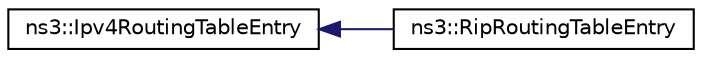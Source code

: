 digraph "Graphical Class Hierarchy"
{
 // LATEX_PDF_SIZE
  edge [fontname="Helvetica",fontsize="10",labelfontname="Helvetica",labelfontsize="10"];
  node [fontname="Helvetica",fontsize="10",shape=record];
  rankdir="LR";
  Node0 [label="ns3::Ipv4RoutingTableEntry",height=0.2,width=0.4,color="black", fillcolor="white", style="filled",URL="$classns3_1_1_ipv4_routing_table_entry.html",tooltip="A record of an IPv4 routing table entry for Ipv4GlobalRouting and Ipv4StaticRouting."];
  Node0 -> Node1 [dir="back",color="midnightblue",fontsize="10",style="solid",fontname="Helvetica"];
  Node1 [label="ns3::RipRoutingTableEntry",height=0.2,width=0.4,color="black", fillcolor="white", style="filled",URL="$classns3_1_1_rip_routing_table_entry.html",tooltip="Rip Routing Table Entry."];
}
